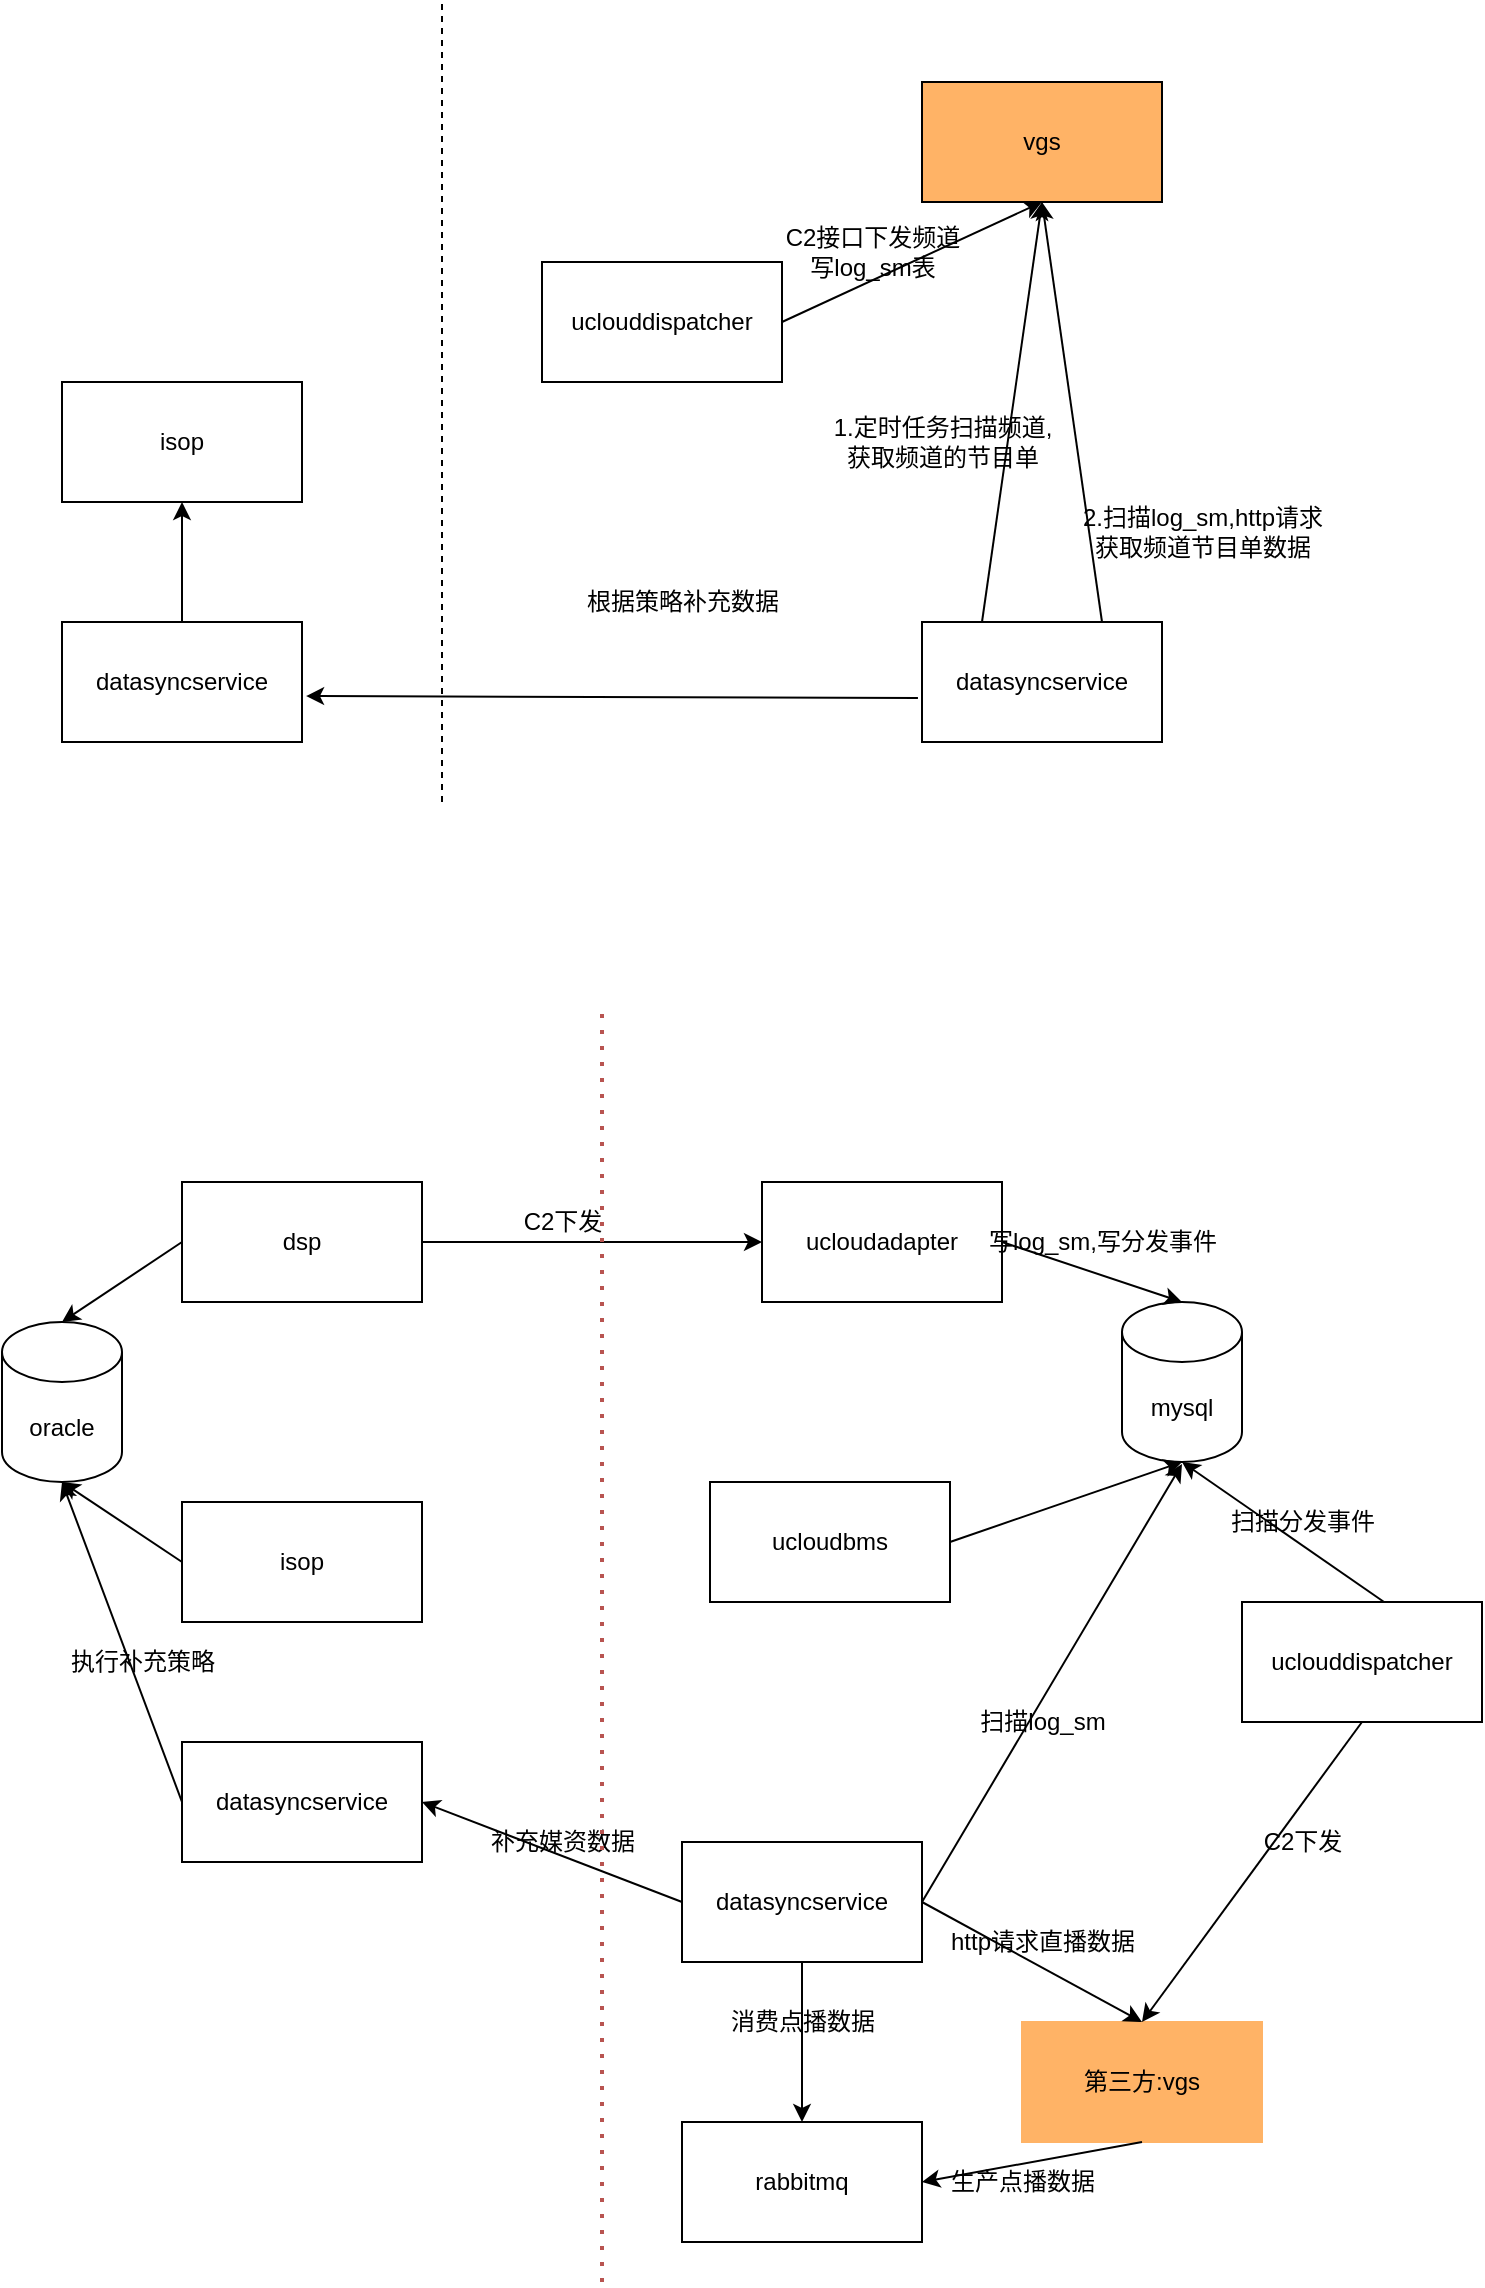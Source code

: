 <mxfile version="14.9.9" type="github">
  <diagram id="lGbfy7U1lLRQi7NGqesD" name="Page-1">
    <mxGraphModel dx="942" dy="656" grid="1" gridSize="10" guides="1" tooltips="1" connect="1" arrows="1" fold="1" page="1" pageScale="1" pageWidth="827" pageHeight="1169" math="0" shadow="0">
      <root>
        <mxCell id="0" />
        <mxCell id="1" parent="0" />
        <mxCell id="pmouW7Oq6iBT3d15TTm1-2" value="uclouddispatcher" style="whiteSpace=wrap;html=1;" parent="1" vertex="1">
          <mxGeometry x="330" y="150" width="120" height="60" as="geometry" />
        </mxCell>
        <mxCell id="pmouW7Oq6iBT3d15TTm1-5" value="vgs" style="whiteSpace=wrap;html=1;fillColor=#FFB366;" parent="1" vertex="1">
          <mxGeometry x="520" y="60" width="120" height="60" as="geometry" />
        </mxCell>
        <mxCell id="pmouW7Oq6iBT3d15TTm1-7" value="C2接口下发频道&lt;br&gt;写log_sm表" style="text;html=1;align=center;verticalAlign=middle;resizable=0;points=[];autosize=1;strokeColor=none;" parent="1" vertex="1">
          <mxGeometry x="445" y="130" width="100" height="30" as="geometry" />
        </mxCell>
        <mxCell id="pmouW7Oq6iBT3d15TTm1-8" value="datasyncservice" style="whiteSpace=wrap;html=1;" parent="1" vertex="1">
          <mxGeometry x="520" y="330" width="120" height="60" as="geometry" />
        </mxCell>
        <mxCell id="pmouW7Oq6iBT3d15TTm1-9" value="" style="endArrow=classic;html=1;exitX=0.75;exitY=0;exitDx=0;exitDy=0;entryX=0.5;entryY=1;entryDx=0;entryDy=0;" parent="1" source="pmouW7Oq6iBT3d15TTm1-8" target="pmouW7Oq6iBT3d15TTm1-5" edge="1">
          <mxGeometry width="50" height="50" relative="1" as="geometry">
            <mxPoint x="380" y="180" as="sourcePoint" />
            <mxPoint x="430" y="130" as="targetPoint" />
          </mxGeometry>
        </mxCell>
        <mxCell id="pmouW7Oq6iBT3d15TTm1-10" value="2.扫描log_sm,http请求&lt;br&gt;获取频道节目单数据" style="text;html=1;align=center;verticalAlign=middle;resizable=0;points=[];autosize=1;strokeColor=none;" parent="1" vertex="1">
          <mxGeometry x="590" y="270" width="140" height="30" as="geometry" />
        </mxCell>
        <mxCell id="pmouW7Oq6iBT3d15TTm1-13" value="" style="endArrow=classic;html=1;exitX=-0.017;exitY=0.633;exitDx=0;exitDy=0;exitPerimeter=0;entryX=1.017;entryY=0.617;entryDx=0;entryDy=0;entryPerimeter=0;" parent="1" source="pmouW7Oq6iBT3d15TTm1-8" target="wRrkOben__-sgKtTqPLv-1" edge="1">
          <mxGeometry width="50" height="50" relative="1" as="geometry">
            <mxPoint x="380" y="170" as="sourcePoint" />
            <mxPoint x="340" y="270" as="targetPoint" />
          </mxGeometry>
        </mxCell>
        <mxCell id="pmouW7Oq6iBT3d15TTm1-14" value="根据策略补充数据" style="text;html=1;align=center;verticalAlign=middle;resizable=0;points=[];autosize=1;strokeColor=none;" parent="1" vertex="1">
          <mxGeometry x="345" y="310" width="110" height="20" as="geometry" />
        </mxCell>
        <mxCell id="pmouW7Oq6iBT3d15TTm1-15" value="" style="endArrow=classic;html=1;exitX=0.25;exitY=0;exitDx=0;exitDy=0;entryX=0.5;entryY=1;entryDx=0;entryDy=0;" parent="1" source="pmouW7Oq6iBT3d15TTm1-8" target="pmouW7Oq6iBT3d15TTm1-5" edge="1">
          <mxGeometry width="50" height="50" relative="1" as="geometry">
            <mxPoint x="620" y="340" as="sourcePoint" />
            <mxPoint x="580" y="130" as="targetPoint" />
          </mxGeometry>
        </mxCell>
        <mxCell id="pmouW7Oq6iBT3d15TTm1-16" value="1.定时任务扫描频道,&lt;br&gt;获取频道的节目单" style="text;html=1;align=center;verticalAlign=middle;resizable=0;points=[];autosize=1;strokeColor=none;" parent="1" vertex="1">
          <mxGeometry x="470" y="225" width="120" height="30" as="geometry" />
        </mxCell>
        <mxCell id="pmouW7Oq6iBT3d15TTm1-17" value="isop" style="whiteSpace=wrap;html=1;" parent="1" vertex="1">
          <mxGeometry x="150" y="770" width="120" height="60" as="geometry" />
        </mxCell>
        <mxCell id="pmouW7Oq6iBT3d15TTm1-20" value="" style="edgeStyle=orthogonalEdgeStyle;rounded=0;orthogonalLoop=1;jettySize=auto;html=1;" parent="1" source="pmouW7Oq6iBT3d15TTm1-18" target="pmouW7Oq6iBT3d15TTm1-19" edge="1">
          <mxGeometry relative="1" as="geometry" />
        </mxCell>
        <mxCell id="pmouW7Oq6iBT3d15TTm1-18" value="dsp" style="whiteSpace=wrap;html=1;" parent="1" vertex="1">
          <mxGeometry x="150" y="610" width="120" height="60" as="geometry" />
        </mxCell>
        <mxCell id="pmouW7Oq6iBT3d15TTm1-19" value="ucloudadapter" style="whiteSpace=wrap;html=1;" parent="1" vertex="1">
          <mxGeometry x="440" y="610" width="120" height="60" as="geometry" />
        </mxCell>
        <mxCell id="pmouW7Oq6iBT3d15TTm1-21" value="ucloudbms" style="whiteSpace=wrap;html=1;" parent="1" vertex="1">
          <mxGeometry x="414" y="760" width="120" height="60" as="geometry" />
        </mxCell>
        <mxCell id="pmouW7Oq6iBT3d15TTm1-23" value="oracle" style="shape=cylinder3;whiteSpace=wrap;html=1;boundedLbl=1;backgroundOutline=1;size=15;" parent="1" vertex="1">
          <mxGeometry x="60" y="680" width="60" height="80" as="geometry" />
        </mxCell>
        <mxCell id="pmouW7Oq6iBT3d15TTm1-25" value="" style="endArrow=classic;html=1;exitX=0;exitY=0.5;exitDx=0;exitDy=0;" parent="1" source="pmouW7Oq6iBT3d15TTm1-18" edge="1">
          <mxGeometry width="50" height="50" relative="1" as="geometry">
            <mxPoint x="400" y="740" as="sourcePoint" />
            <mxPoint x="90" y="680" as="targetPoint" />
          </mxGeometry>
        </mxCell>
        <mxCell id="pmouW7Oq6iBT3d15TTm1-26" value="" style="endArrow=classic;html=1;exitX=0;exitY=0.5;exitDx=0;exitDy=0;entryX=0.5;entryY=1;entryDx=0;entryDy=0;entryPerimeter=0;" parent="1" source="pmouW7Oq6iBT3d15TTm1-17" target="pmouW7Oq6iBT3d15TTm1-23" edge="1">
          <mxGeometry width="50" height="50" relative="1" as="geometry">
            <mxPoint x="400" y="740" as="sourcePoint" />
            <mxPoint x="450" y="690" as="targetPoint" />
          </mxGeometry>
        </mxCell>
        <mxCell id="pmouW7Oq6iBT3d15TTm1-27" value="mysql&lt;br&gt;" style="shape=cylinder3;whiteSpace=wrap;html=1;boundedLbl=1;backgroundOutline=1;size=15;" parent="1" vertex="1">
          <mxGeometry x="620" y="670" width="60" height="80" as="geometry" />
        </mxCell>
        <mxCell id="pmouW7Oq6iBT3d15TTm1-28" value="" style="endArrow=classic;html=1;exitX=1;exitY=0.5;exitDx=0;exitDy=0;entryX=0.5;entryY=0;entryDx=0;entryDy=0;entryPerimeter=0;" parent="1" source="pmouW7Oq6iBT3d15TTm1-19" target="pmouW7Oq6iBT3d15TTm1-27" edge="1">
          <mxGeometry width="50" height="50" relative="1" as="geometry">
            <mxPoint x="160" y="650" as="sourcePoint" />
            <mxPoint x="100" y="690" as="targetPoint" />
          </mxGeometry>
        </mxCell>
        <mxCell id="pmouW7Oq6iBT3d15TTm1-29" value="" style="endArrow=classic;html=1;exitX=1;exitY=0.5;exitDx=0;exitDy=0;" parent="1" source="pmouW7Oq6iBT3d15TTm1-21" edge="1">
          <mxGeometry width="50" height="50" relative="1" as="geometry">
            <mxPoint x="570" y="650" as="sourcePoint" />
            <mxPoint x="650" y="750" as="targetPoint" />
          </mxGeometry>
        </mxCell>
        <mxCell id="pmouW7Oq6iBT3d15TTm1-30" value="datasyncservice" style="whiteSpace=wrap;html=1;" parent="1" vertex="1">
          <mxGeometry x="150" y="890" width="120" height="60" as="geometry" />
        </mxCell>
        <mxCell id="pmouW7Oq6iBT3d15TTm1-46" value="" style="edgeStyle=orthogonalEdgeStyle;rounded=0;orthogonalLoop=1;jettySize=auto;html=1;" parent="1" source="pmouW7Oq6iBT3d15TTm1-31" target="pmouW7Oq6iBT3d15TTm1-43" edge="1">
          <mxGeometry relative="1" as="geometry" />
        </mxCell>
        <mxCell id="pmouW7Oq6iBT3d15TTm1-31" value="datasyncservice" style="whiteSpace=wrap;html=1;" parent="1" vertex="1">
          <mxGeometry x="400" y="940" width="120" height="60" as="geometry" />
        </mxCell>
        <mxCell id="pmouW7Oq6iBT3d15TTm1-32" value="第三方:vgs" style="whiteSpace=wrap;html=1;strokeColor=#FFB366;fillColor=#FFB366;" parent="1" vertex="1">
          <mxGeometry x="570" y="1030" width="120" height="60" as="geometry" />
        </mxCell>
        <mxCell id="pmouW7Oq6iBT3d15TTm1-33" value="" style="endArrow=classic;html=1;" parent="1" edge="1">
          <mxGeometry width="50" height="50" relative="1" as="geometry">
            <mxPoint x="520" y="970" as="sourcePoint" />
            <mxPoint x="650" y="751" as="targetPoint" />
          </mxGeometry>
        </mxCell>
        <mxCell id="pmouW7Oq6iBT3d15TTm1-34" value="" style="endArrow=classic;html=1;exitX=1;exitY=0.5;exitDx=0;exitDy=0;entryX=0.5;entryY=0;entryDx=0;entryDy=0;" parent="1" source="pmouW7Oq6iBT3d15TTm1-31" target="pmouW7Oq6iBT3d15TTm1-32" edge="1">
          <mxGeometry width="50" height="50" relative="1" as="geometry">
            <mxPoint x="529.04" y="972.98" as="sourcePoint" />
            <mxPoint x="611" y="811.04" as="targetPoint" />
          </mxGeometry>
        </mxCell>
        <mxCell id="pmouW7Oq6iBT3d15TTm1-35" value="写log_sm,写分发事件" style="text;html=1;align=center;verticalAlign=middle;resizable=0;points=[];autosize=1;strokeColor=none;" parent="1" vertex="1">
          <mxGeometry x="545" y="630" width="130" height="20" as="geometry" />
        </mxCell>
        <mxCell id="pmouW7Oq6iBT3d15TTm1-36" value="扫描log_sm" style="text;html=1;align=center;verticalAlign=middle;resizable=0;points=[];autosize=1;strokeColor=none;" parent="1" vertex="1">
          <mxGeometry x="540" y="870" width="80" height="20" as="geometry" />
        </mxCell>
        <mxCell id="pmouW7Oq6iBT3d15TTm1-37" value="http请求直播数据" style="text;html=1;align=center;verticalAlign=middle;resizable=0;points=[];autosize=1;strokeColor=none;" parent="1" vertex="1">
          <mxGeometry x="525" y="980" width="110" height="20" as="geometry" />
        </mxCell>
        <mxCell id="pmouW7Oq6iBT3d15TTm1-38" value="" style="endArrow=classic;html=1;exitX=0;exitY=0.5;exitDx=0;exitDy=0;entryX=1;entryY=0.5;entryDx=0;entryDy=0;entryPerimeter=0;" parent="1" source="pmouW7Oq6iBT3d15TTm1-31" target="pmouW7Oq6iBT3d15TTm1-30" edge="1">
          <mxGeometry width="50" height="50" relative="1" as="geometry">
            <mxPoint x="400" y="830" as="sourcePoint" />
            <mxPoint x="450" y="780" as="targetPoint" />
          </mxGeometry>
        </mxCell>
        <mxCell id="pmouW7Oq6iBT3d15TTm1-39" value="补充媒资数据" style="text;html=1;align=center;verticalAlign=middle;resizable=0;points=[];autosize=1;strokeColor=none;" parent="1" vertex="1">
          <mxGeometry x="295" y="930" width="90" height="20" as="geometry" />
        </mxCell>
        <mxCell id="pmouW7Oq6iBT3d15TTm1-40" value="" style="endArrow=classic;html=1;exitX=0;exitY=0.5;exitDx=0;exitDy=0;" parent="1" source="pmouW7Oq6iBT3d15TTm1-30" edge="1">
          <mxGeometry width="50" height="50" relative="1" as="geometry">
            <mxPoint x="400" y="830" as="sourcePoint" />
            <mxPoint x="90" y="760" as="targetPoint" />
          </mxGeometry>
        </mxCell>
        <mxCell id="pmouW7Oq6iBT3d15TTm1-41" value="执行补充策略" style="text;html=1;align=center;verticalAlign=middle;resizable=0;points=[];autosize=1;strokeColor=none;" parent="1" vertex="1">
          <mxGeometry x="85" y="840" width="90" height="20" as="geometry" />
        </mxCell>
        <mxCell id="pmouW7Oq6iBT3d15TTm1-42" value="C2下发" style="text;html=1;align=center;verticalAlign=middle;resizable=0;points=[];autosize=1;strokeColor=none;" parent="1" vertex="1">
          <mxGeometry x="315" y="620" width="50" height="20" as="geometry" />
        </mxCell>
        <mxCell id="pmouW7Oq6iBT3d15TTm1-43" value="rabbitmq" style="whiteSpace=wrap;html=1;" parent="1" vertex="1">
          <mxGeometry x="400" y="1080" width="120" height="60" as="geometry" />
        </mxCell>
        <mxCell id="pmouW7Oq6iBT3d15TTm1-44" value="" style="endArrow=classic;html=1;exitX=0.5;exitY=1;exitDx=0;exitDy=0;entryX=1;entryY=0.5;entryDx=0;entryDy=0;" parent="1" source="pmouW7Oq6iBT3d15TTm1-32" target="pmouW7Oq6iBT3d15TTm1-43" edge="1">
          <mxGeometry width="50" height="50" relative="1" as="geometry">
            <mxPoint x="360" y="980" as="sourcePoint" />
            <mxPoint x="410" y="930" as="targetPoint" />
          </mxGeometry>
        </mxCell>
        <mxCell id="pmouW7Oq6iBT3d15TTm1-45" value="生产点播数据" style="text;html=1;align=center;verticalAlign=middle;resizable=0;points=[];autosize=1;strokeColor=none;" parent="1" vertex="1">
          <mxGeometry x="525" y="1100" width="90" height="20" as="geometry" />
        </mxCell>
        <mxCell id="pmouW7Oq6iBT3d15TTm1-47" value="消费点播数据" style="text;html=1;align=center;verticalAlign=middle;resizable=0;points=[];autosize=1;strokeColor=none;" parent="1" vertex="1">
          <mxGeometry x="415" y="1020" width="90" height="20" as="geometry" />
        </mxCell>
        <mxCell id="cyR-BCmfmx6FBJOIdsX_-1" value="uclouddispatcher" style="whiteSpace=wrap;html=1;" parent="1" vertex="1">
          <mxGeometry x="680" y="820" width="120" height="60" as="geometry" />
        </mxCell>
        <mxCell id="cyR-BCmfmx6FBJOIdsX_-2" value="" style="endArrow=classic;html=1;exitX=0.592;exitY=0;exitDx=0;exitDy=0;exitPerimeter=0;entryX=0.5;entryY=1;entryDx=0;entryDy=0;entryPerimeter=0;" parent="1" source="cyR-BCmfmx6FBJOIdsX_-1" target="pmouW7Oq6iBT3d15TTm1-27" edge="1">
          <mxGeometry width="50" height="50" relative="1" as="geometry">
            <mxPoint x="530" y="980" as="sourcePoint" />
            <mxPoint x="640" y="760" as="targetPoint" />
          </mxGeometry>
        </mxCell>
        <mxCell id="cyR-BCmfmx6FBJOIdsX_-3" value="扫描分发事件" style="text;html=1;align=center;verticalAlign=middle;resizable=0;points=[];autosize=1;strokeColor=none;" parent="1" vertex="1">
          <mxGeometry x="665" y="770" width="90" height="20" as="geometry" />
        </mxCell>
        <mxCell id="cyR-BCmfmx6FBJOIdsX_-4" value="" style="endArrow=classic;html=1;exitX=0.5;exitY=1;exitDx=0;exitDy=0;" parent="1" source="cyR-BCmfmx6FBJOIdsX_-1" edge="1">
          <mxGeometry width="50" height="50" relative="1" as="geometry">
            <mxPoint x="390" y="880" as="sourcePoint" />
            <mxPoint x="630" y="1030" as="targetPoint" />
          </mxGeometry>
        </mxCell>
        <mxCell id="cyR-BCmfmx6FBJOIdsX_-5" value="C2下发" style="text;html=1;align=center;verticalAlign=middle;resizable=0;points=[];autosize=1;strokeColor=none;" parent="1" vertex="1">
          <mxGeometry x="685" y="930" width="50" height="20" as="geometry" />
        </mxCell>
        <mxCell id="cyR-BCmfmx6FBJOIdsX_-6" value="" style="endArrow=none;dashed=1;html=1;dashPattern=1 3;strokeWidth=2;fillColor=#f8cecc;strokeColor=#b85450;" parent="1" edge="1">
          <mxGeometry width="50" height="50" relative="1" as="geometry">
            <mxPoint x="360" y="1160" as="sourcePoint" />
            <mxPoint x="360" y="520" as="targetPoint" />
          </mxGeometry>
        </mxCell>
        <mxCell id="wRrkOben__-sgKtTqPLv-6" value="" style="edgeStyle=orthogonalEdgeStyle;rounded=0;orthogonalLoop=1;jettySize=auto;html=1;" edge="1" parent="1" source="wRrkOben__-sgKtTqPLv-1" target="wRrkOben__-sgKtTqPLv-5">
          <mxGeometry relative="1" as="geometry" />
        </mxCell>
        <mxCell id="wRrkOben__-sgKtTqPLv-1" value="datasyncservice" style="whiteSpace=wrap;html=1;" vertex="1" parent="1">
          <mxGeometry x="90" y="330" width="120" height="60" as="geometry" />
        </mxCell>
        <mxCell id="wRrkOben__-sgKtTqPLv-3" value="" style="endArrow=classic;html=1;exitX=1;exitY=0.5;exitDx=0;exitDy=0;" edge="1" parent="1" source="pmouW7Oq6iBT3d15TTm1-2">
          <mxGeometry width="50" height="50" relative="1" as="geometry">
            <mxPoint x="380" y="260" as="sourcePoint" />
            <mxPoint x="580" y="120" as="targetPoint" />
          </mxGeometry>
        </mxCell>
        <mxCell id="wRrkOben__-sgKtTqPLv-5" value="isop" style="whiteSpace=wrap;html=1;" vertex="1" parent="1">
          <mxGeometry x="90" y="210" width="120" height="60" as="geometry" />
        </mxCell>
        <mxCell id="wRrkOben__-sgKtTqPLv-7" value="" style="endArrow=none;dashed=1;html=1;" edge="1" parent="1">
          <mxGeometry width="50" height="50" relative="1" as="geometry">
            <mxPoint x="280" y="420" as="sourcePoint" />
            <mxPoint x="280" y="20" as="targetPoint" />
          </mxGeometry>
        </mxCell>
      </root>
    </mxGraphModel>
  </diagram>
</mxfile>
